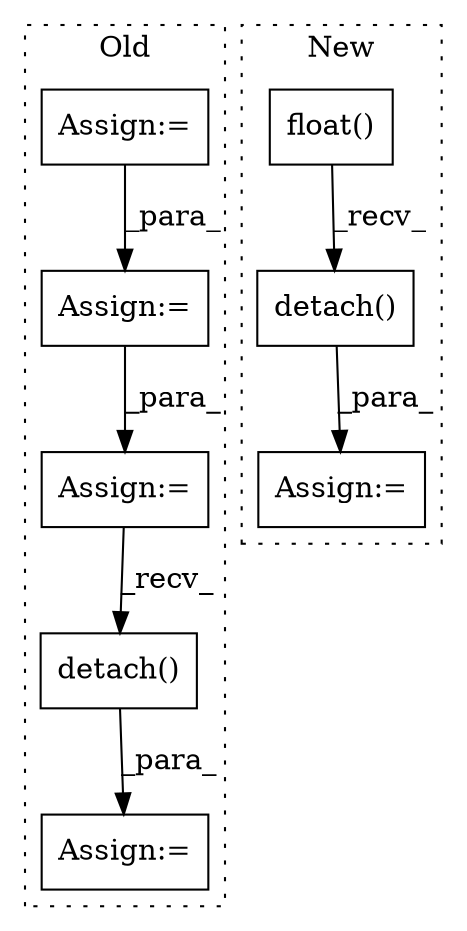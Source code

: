 digraph G {
subgraph cluster0 {
1 [label="detach()" a="75" s="6802" l="32" shape="box"];
3 [label="Assign:=" a="68" s="5584" l="3" shape="box"];
4 [label="Assign:=" a="68" s="5477" l="3" shape="box"];
7 [label="Assign:=" a="68" s="6746" l="3" shape="box"];
8 [label="Assign:=" a="68" s="6798" l="4" shape="box"];
label = "Old";
style="dotted";
}
subgraph cluster1 {
2 [label="float()" a="75" s="6985" l="19" shape="box"];
5 [label="detach()" a="75" s="7027" l="33" shape="box"];
6 [label="Assign:=" a="68" s="7023" l="4" shape="box"];
label = "New";
style="dotted";
}
1 -> 8 [label="_para_"];
2 -> 5 [label="_recv_"];
3 -> 7 [label="_para_"];
4 -> 3 [label="_para_"];
5 -> 6 [label="_para_"];
7 -> 1 [label="_recv_"];
}